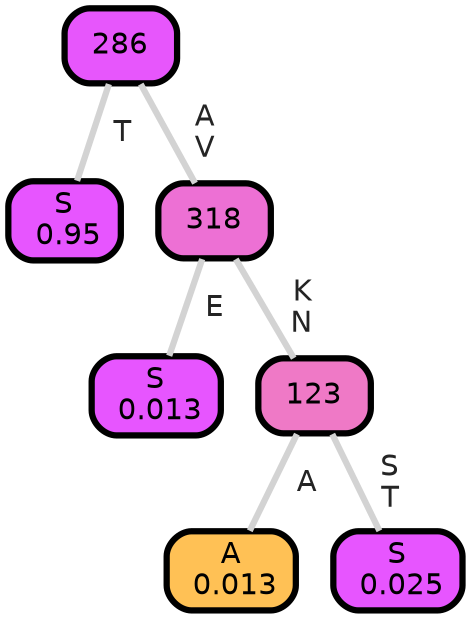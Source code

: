 graph Tree {
node [shape=box, style="filled, rounded",color="black",penwidth="3",fontcolor="black",                 fontname=helvetica] ;
graph [ranksep="0 equally", splines=straight,                 bgcolor=transparent, dpi=200] ;
edge [fontname=helvetica, fontweight=bold,fontcolor=grey14,color=lightgray] ;
0 [label="S
 0.95", fillcolor="#e755ff"] ;
1 [label="286", fillcolor="#e756fc"] ;
2 [label="S
 0.013", fillcolor="#e755ff"] ;
3 [label="318", fillcolor="#ed70d4"] ;
4 [label="A
 0.013", fillcolor="#ffc155"] ;
5 [label="123", fillcolor="#ef79c6"] ;
6 [label="S
 0.025", fillcolor="#e755ff"] ;
1 -- 0 [label=" T",penwidth=3] ;
1 -- 3 [label=" A\n V",penwidth=3] ;
3 -- 2 [label=" E",penwidth=3] ;
3 -- 5 [label=" K\n N",penwidth=3] ;
5 -- 4 [label=" A",penwidth=3] ;
5 -- 6 [label=" S\n T",penwidth=3] ;
{rank = same;}}
